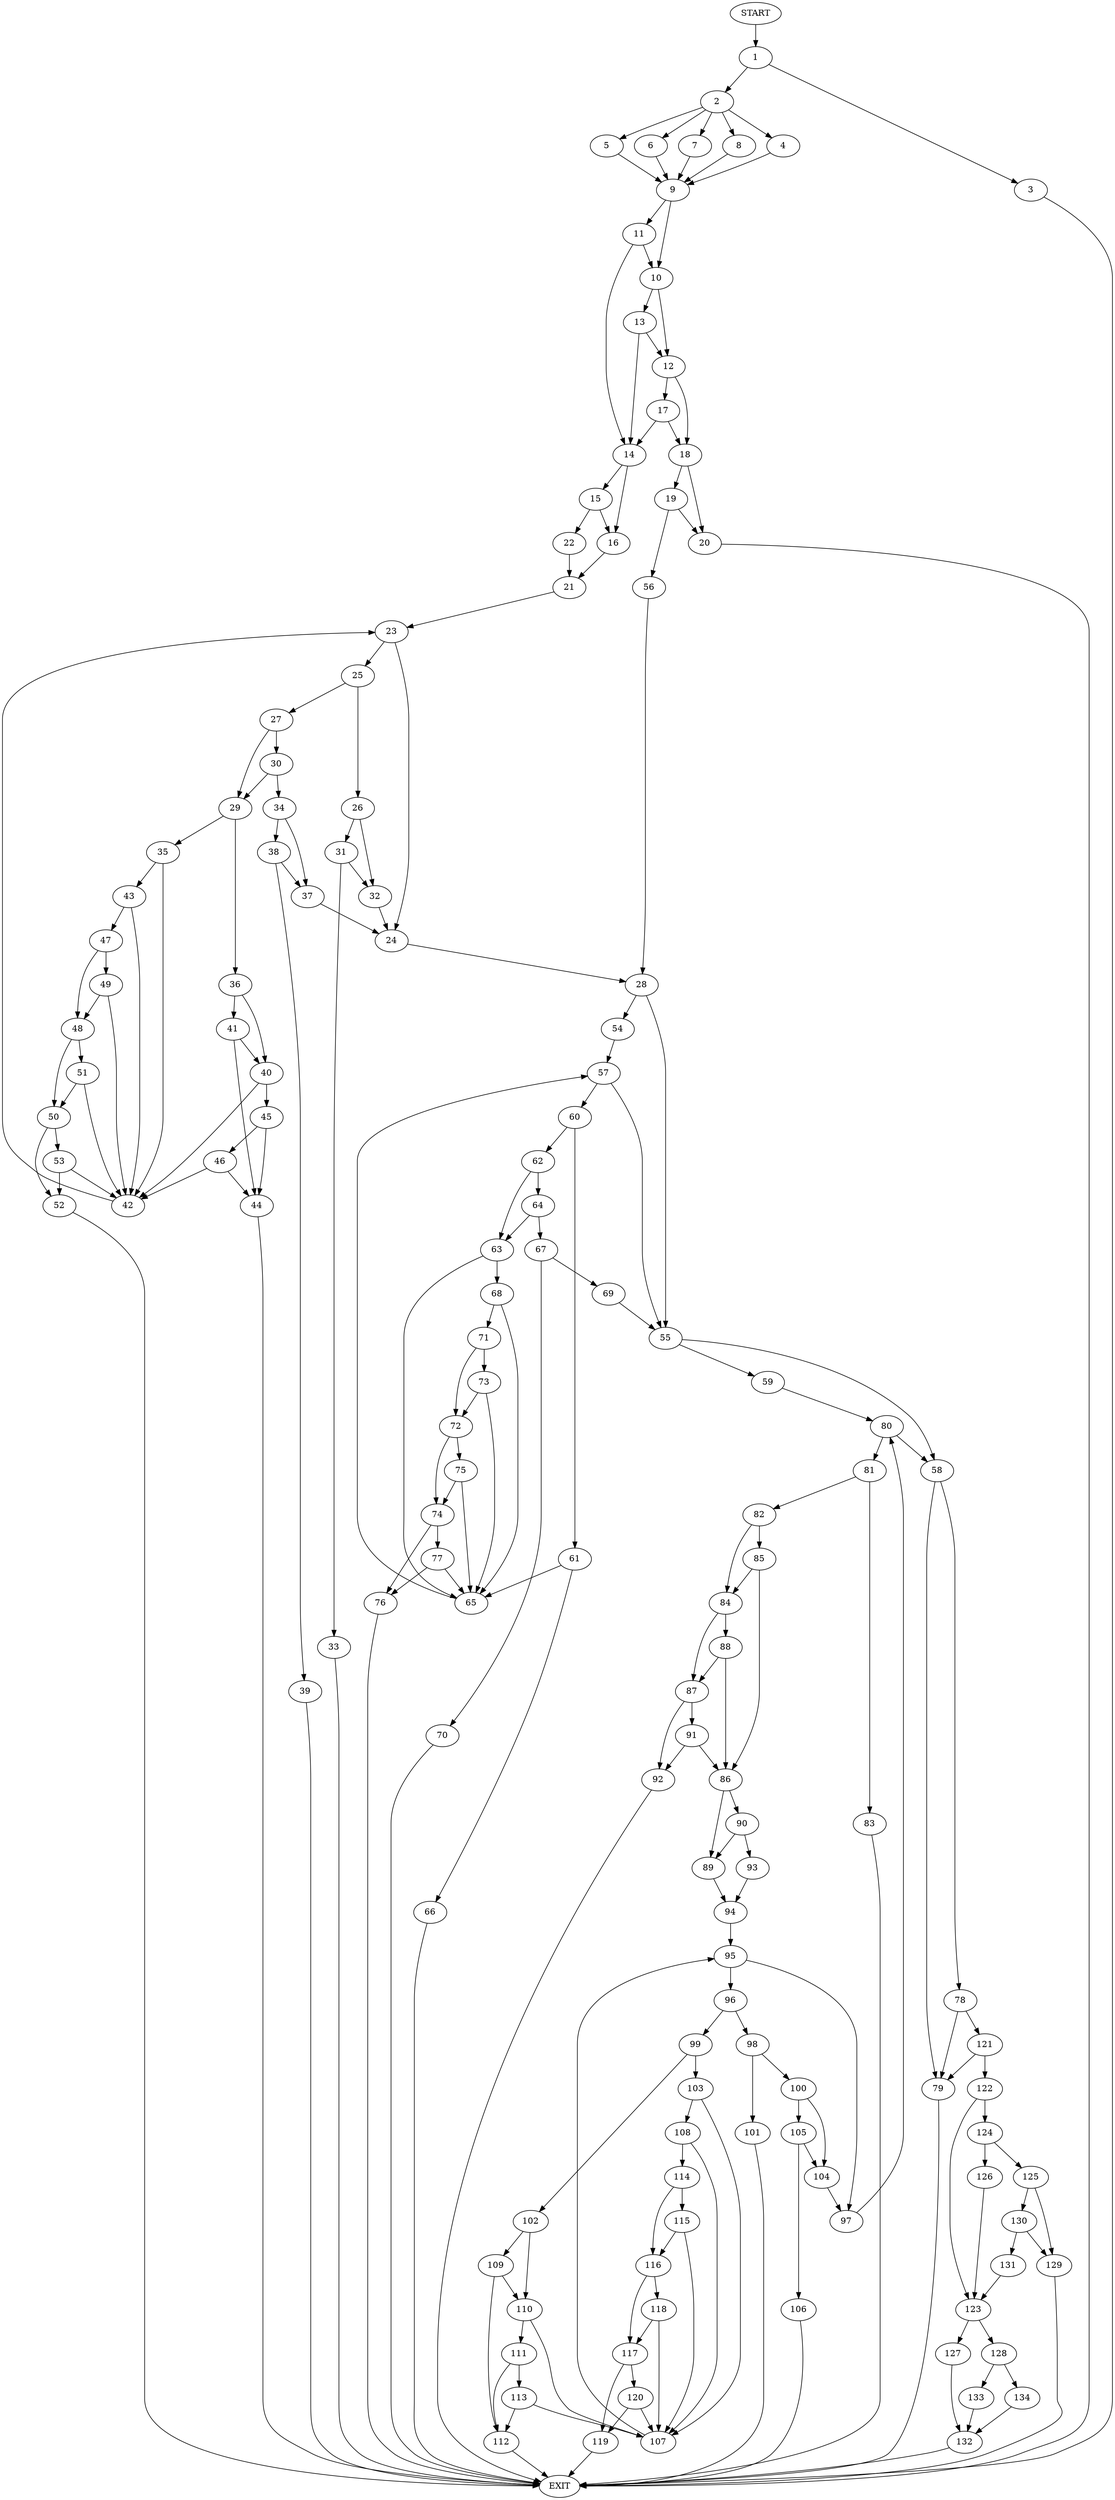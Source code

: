 digraph {
0 [label="START"]
135 [label="EXIT"]
0 -> 1
1 -> 2
1 -> 3
3 -> 135
2 -> 4
2 -> 5
2 -> 6
2 -> 7
2 -> 8
5 -> 9
7 -> 9
6 -> 9
4 -> 9
8 -> 9
9 -> 10
9 -> 11
10 -> 12
10 -> 13
11 -> 10
11 -> 14
14 -> 15
14 -> 16
12 -> 17
12 -> 18
13 -> 12
13 -> 14
17 -> 14
17 -> 18
18 -> 19
18 -> 20
16 -> 21
15 -> 22
15 -> 16
22 -> 21
21 -> 23
23 -> 24
23 -> 25
25 -> 26
25 -> 27
24 -> 28
27 -> 29
27 -> 30
26 -> 31
26 -> 32
32 -> 24
31 -> 33
31 -> 32
33 -> 135
30 -> 34
30 -> 29
29 -> 35
29 -> 36
34 -> 37
34 -> 38
37 -> 24
38 -> 37
38 -> 39
39 -> 135
36 -> 40
36 -> 41
35 -> 42
35 -> 43
41 -> 40
41 -> 44
40 -> 42
40 -> 45
44 -> 135
42 -> 23
45 -> 46
45 -> 44
46 -> 42
46 -> 44
43 -> 42
43 -> 47
47 -> 48
47 -> 49
48 -> 50
48 -> 51
49 -> 42
49 -> 48
50 -> 52
50 -> 53
51 -> 42
51 -> 50
53 -> 52
53 -> 42
52 -> 135
28 -> 54
28 -> 55
20 -> 135
19 -> 56
19 -> 20
56 -> 28
54 -> 57
55 -> 58
55 -> 59
57 -> 60
57 -> 55
60 -> 61
60 -> 62
62 -> 63
62 -> 64
61 -> 65
61 -> 66
65 -> 57
66 -> 135
64 -> 63
64 -> 67
63 -> 65
63 -> 68
67 -> 69
67 -> 70
70 -> 135
69 -> 55
68 -> 65
68 -> 71
71 -> 72
71 -> 73
73 -> 65
73 -> 72
72 -> 74
72 -> 75
74 -> 76
74 -> 77
75 -> 74
75 -> 65
77 -> 76
77 -> 65
76 -> 135
58 -> 78
58 -> 79
59 -> 80
80 -> 81
80 -> 58
81 -> 82
81 -> 83
83 -> 135
82 -> 84
82 -> 85
85 -> 84
85 -> 86
84 -> 87
84 -> 88
86 -> 89
86 -> 90
87 -> 91
87 -> 92
88 -> 87
88 -> 86
91 -> 86
91 -> 92
92 -> 135
90 -> 89
90 -> 93
89 -> 94
93 -> 94
94 -> 95
95 -> 96
95 -> 97
96 -> 98
96 -> 99
97 -> 80
98 -> 100
98 -> 101
99 -> 102
99 -> 103
100 -> 104
100 -> 105
101 -> 135
105 -> 104
105 -> 106
104 -> 97
106 -> 135
103 -> 107
103 -> 108
102 -> 109
102 -> 110
110 -> 111
110 -> 107
109 -> 112
109 -> 110
112 -> 135
111 -> 112
111 -> 113
107 -> 95
113 -> 112
113 -> 107
108 -> 114
108 -> 107
114 -> 115
114 -> 116
116 -> 117
116 -> 118
115 -> 107
115 -> 116
118 -> 107
118 -> 117
117 -> 119
117 -> 120
120 -> 107
120 -> 119
119 -> 135
79 -> 135
78 -> 121
78 -> 79
121 -> 122
121 -> 79
122 -> 123
122 -> 124
124 -> 125
124 -> 126
123 -> 127
123 -> 128
126 -> 123
125 -> 129
125 -> 130
130 -> 129
130 -> 131
129 -> 135
131 -> 123
127 -> 132
128 -> 133
128 -> 134
132 -> 135
134 -> 132
133 -> 132
}
